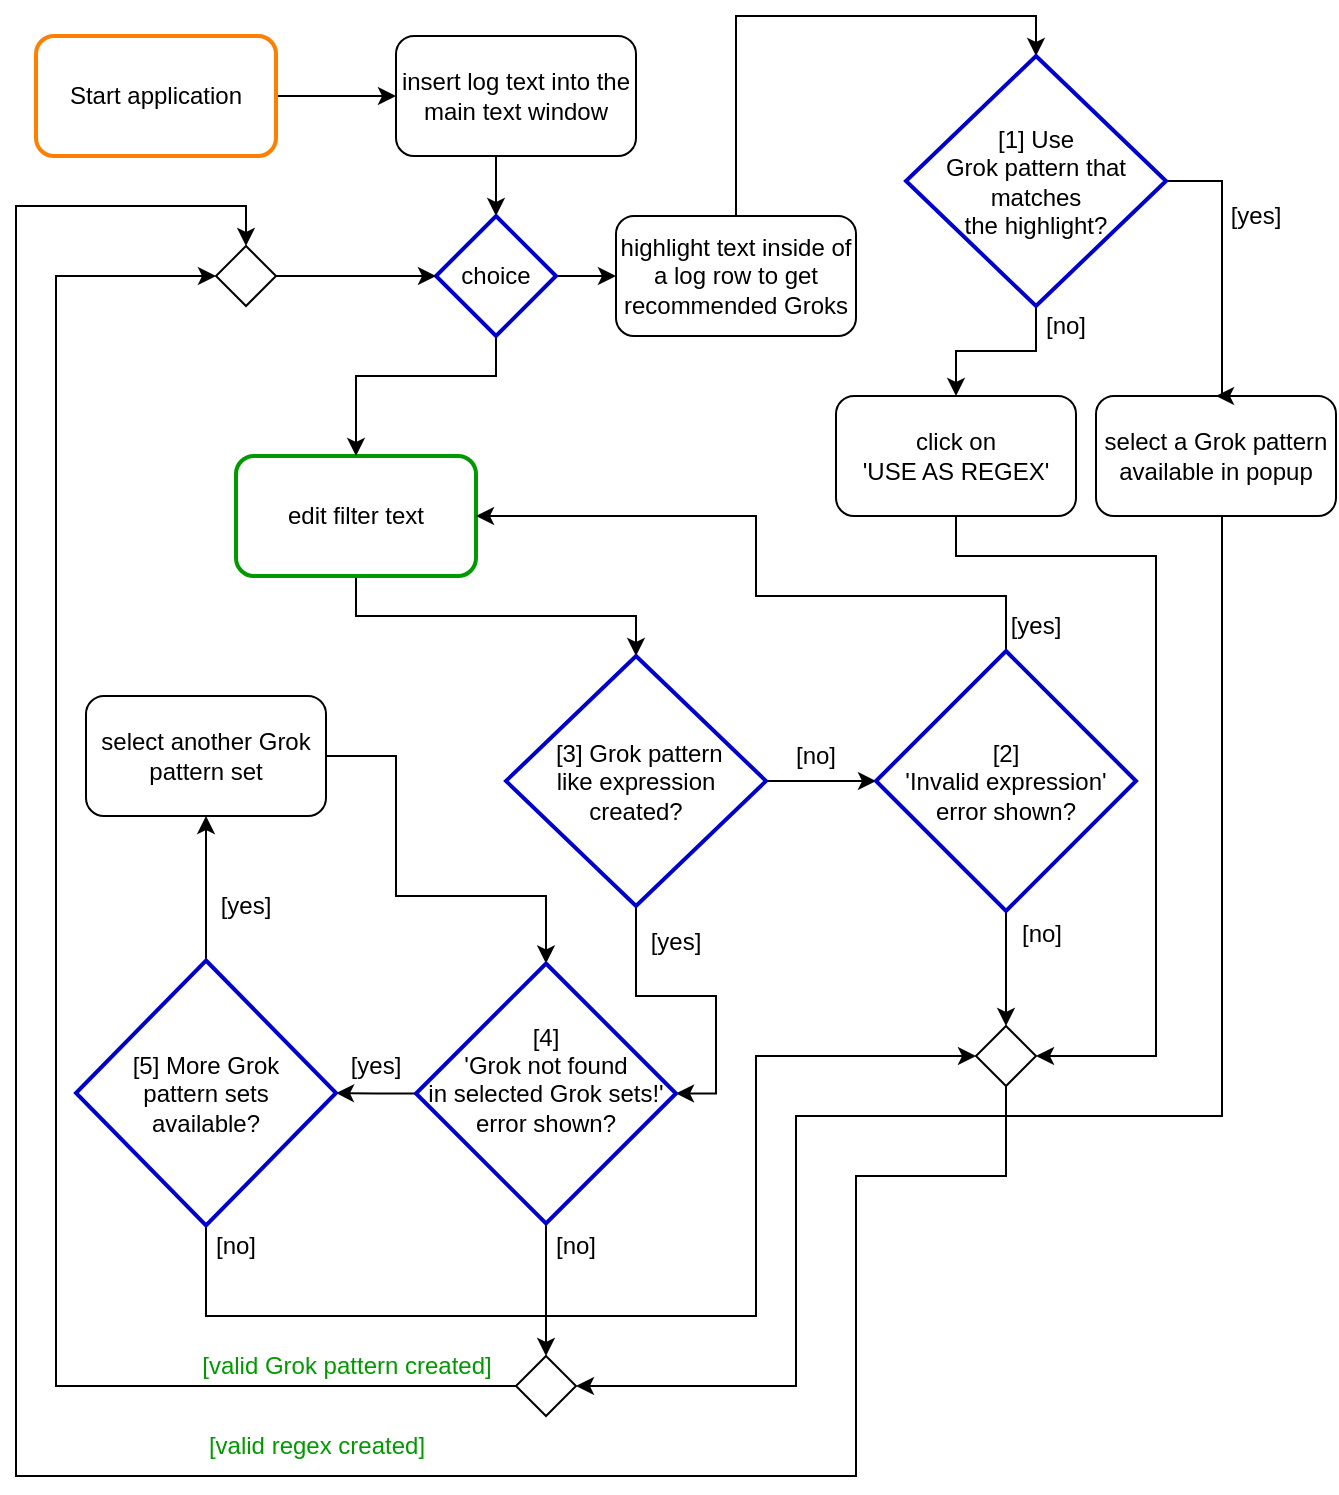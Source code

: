 <mxfile version="20.8.23" type="device"><diagram name="Page-1" id="U6_2hhhYiFKXSwadbpzi"><mxGraphModel dx="918" dy="559" grid="1" gridSize="10" guides="1" tooltips="1" connect="1" arrows="1" fold="1" page="1" pageScale="1" pageWidth="850" pageHeight="1100" math="0" shadow="0"><root><mxCell id="0"/><mxCell id="1" parent="0"/><mxCell id="IVcdGFhYxRYn4aq9v6YY-86" style="edgeStyle=orthogonalEdgeStyle;rounded=0;orthogonalLoop=1;jettySize=auto;html=1;exitX=1;exitY=0.5;exitDx=0;exitDy=0;entryX=0;entryY=0.5;entryDx=0;entryDy=0;" edge="1" parent="1" source="IVcdGFhYxRYn4aq9v6YY-1" target="IVcdGFhYxRYn4aq9v6YY-7"><mxGeometry relative="1" as="geometry"/></mxCell><mxCell id="IVcdGFhYxRYn4aq9v6YY-1" value="Start application" style="rounded=1;whiteSpace=wrap;html=1;strokeColor=#FF8000;strokeWidth=2;" vertex="1" parent="1"><mxGeometry x="120" y="80" width="120" height="60" as="geometry"/></mxCell><mxCell id="IVcdGFhYxRYn4aq9v6YY-182" style="edgeStyle=orthogonalEdgeStyle;rounded=0;orthogonalLoop=1;jettySize=auto;html=1;exitX=1;exitY=0.5;exitDx=0;exitDy=0;entryX=0.5;entryY=0;entryDx=0;entryDy=0;" edge="1" parent="1" source="IVcdGFhYxRYn4aq9v6YY-4" target="IVcdGFhYxRYn4aq9v6YY-32"><mxGeometry relative="1" as="geometry"><Array as="points"><mxPoint x="300" y="440"/><mxPoint x="300" y="510"/><mxPoint x="375" y="510"/></Array></mxGeometry></mxCell><mxCell id="IVcdGFhYxRYn4aq9v6YY-4" value="select another Grok pattern set" style="rounded=1;whiteSpace=wrap;html=1;" vertex="1" parent="1"><mxGeometry x="145" y="410" width="120" height="60" as="geometry"/></mxCell><mxCell id="IVcdGFhYxRYn4aq9v6YY-186" style="edgeStyle=orthogonalEdgeStyle;rounded=0;orthogonalLoop=1;jettySize=auto;html=1;exitX=0.5;exitY=1;exitDx=0;exitDy=0;entryX=0.5;entryY=0;entryDx=0;entryDy=0;" edge="1" parent="1" source="IVcdGFhYxRYn4aq9v6YY-7" target="IVcdGFhYxRYn4aq9v6YY-54"><mxGeometry relative="1" as="geometry"/></mxCell><mxCell id="IVcdGFhYxRYn4aq9v6YY-7" value="insert log text into the main text window" style="rounded=1;whiteSpace=wrap;html=1;" vertex="1" parent="1"><mxGeometry x="300" y="80" width="120" height="60" as="geometry"/></mxCell><mxCell id="IVcdGFhYxRYn4aq9v6YY-166" style="edgeStyle=orthogonalEdgeStyle;rounded=0;orthogonalLoop=1;jettySize=auto;html=1;exitX=0.5;exitY=1;exitDx=0;exitDy=0;entryX=0.5;entryY=0;entryDx=0;entryDy=0;" edge="1" parent="1" source="IVcdGFhYxRYn4aq9v6YY-12" target="IVcdGFhYxRYn4aq9v6YY-14"><mxGeometry relative="1" as="geometry"/></mxCell><mxCell id="IVcdGFhYxRYn4aq9v6YY-12" value="edit filter text" style="rounded=1;whiteSpace=wrap;html=1;strokeColor=#009900;strokeWidth=2;" vertex="1" parent="1"><mxGeometry x="220" y="290" width="120" height="60" as="geometry"/></mxCell><mxCell id="IVcdGFhYxRYn4aq9v6YY-161" style="edgeStyle=orthogonalEdgeStyle;rounded=0;orthogonalLoop=1;jettySize=auto;html=1;exitX=1;exitY=0.5;exitDx=0;exitDy=0;" edge="1" parent="1" source="IVcdGFhYxRYn4aq9v6YY-14" target="IVcdGFhYxRYn4aq9v6YY-23"><mxGeometry relative="1" as="geometry"/></mxCell><mxCell id="IVcdGFhYxRYn4aq9v6YY-181" style="edgeStyle=orthogonalEdgeStyle;rounded=0;orthogonalLoop=1;jettySize=auto;html=1;exitX=0.5;exitY=1;exitDx=0;exitDy=0;entryX=1;entryY=0.5;entryDx=0;entryDy=0;" edge="1" parent="1" source="IVcdGFhYxRYn4aq9v6YY-14" target="IVcdGFhYxRYn4aq9v6YY-32"><mxGeometry relative="1" as="geometry"><Array as="points"><mxPoint x="420" y="560"/><mxPoint x="460" y="560"/><mxPoint x="460" y="609"/></Array></mxGeometry></mxCell><mxCell id="IVcdGFhYxRYn4aq9v6YY-14" value="&amp;nbsp;[3] Grok pattern &lt;br&gt;like expression &lt;br&gt;created?" style="rhombus;whiteSpace=wrap;html=1;strokeColor=#0000CC;strokeWidth=2;" vertex="1" parent="1"><mxGeometry x="355" y="390" width="130" height="125" as="geometry"/></mxCell><mxCell id="IVcdGFhYxRYn4aq9v6YY-19" value="[no]" style="text;html=1;strokeColor=none;fillColor=none;align=center;verticalAlign=middle;whiteSpace=wrap;rounded=0;" vertex="1" parent="1"><mxGeometry x="480" y="425" width="60" height="30" as="geometry"/></mxCell><mxCell id="IVcdGFhYxRYn4aq9v6YY-45" style="edgeStyle=orthogonalEdgeStyle;rounded=0;orthogonalLoop=1;jettySize=auto;html=1;exitX=0.5;exitY=1;exitDx=0;exitDy=0;entryX=0.5;entryY=0;entryDx=0;entryDy=0;" edge="1" parent="1" source="IVcdGFhYxRYn4aq9v6YY-23" target="IVcdGFhYxRYn4aq9v6YY-116"><mxGeometry relative="1" as="geometry"><mxPoint x="710" y="730" as="targetPoint"/></mxGeometry></mxCell><mxCell id="IVcdGFhYxRYn4aq9v6YY-173" style="edgeStyle=orthogonalEdgeStyle;rounded=0;orthogonalLoop=1;jettySize=auto;html=1;exitX=0.5;exitY=0;exitDx=0;exitDy=0;entryX=1;entryY=0.5;entryDx=0;entryDy=0;" edge="1" parent="1" source="IVcdGFhYxRYn4aq9v6YY-23" target="IVcdGFhYxRYn4aq9v6YY-12"><mxGeometry relative="1" as="geometry"><Array as="points"><mxPoint x="605" y="360"/><mxPoint x="480" y="360"/><mxPoint x="480" y="320"/></Array></mxGeometry></mxCell><mxCell id="IVcdGFhYxRYn4aq9v6YY-23" value="&lt;div&gt;[2] &lt;br&gt;&lt;/div&gt;&lt;div&gt;'Invalid expression' error shown?&lt;/div&gt;" style="rhombus;whiteSpace=wrap;html=1;strokeColor=#0000CC;strokeWidth=2;" vertex="1" parent="1"><mxGeometry x="540" y="387.5" width="130" height="130" as="geometry"/></mxCell><mxCell id="IVcdGFhYxRYn4aq9v6YY-30" value="[yes]" style="text;html=1;strokeColor=none;fillColor=none;align=center;verticalAlign=middle;whiteSpace=wrap;rounded=0;" vertex="1" parent="1"><mxGeometry x="590" y="360" width="60" height="30" as="geometry"/></mxCell><mxCell id="IVcdGFhYxRYn4aq9v6YY-171" style="edgeStyle=orthogonalEdgeStyle;rounded=0;orthogonalLoop=1;jettySize=auto;html=1;exitX=0;exitY=0.5;exitDx=0;exitDy=0;entryX=1;entryY=0.5;entryDx=0;entryDy=0;" edge="1" parent="1" source="IVcdGFhYxRYn4aq9v6YY-32" target="IVcdGFhYxRYn4aq9v6YY-38"><mxGeometry relative="1" as="geometry"/></mxCell><mxCell id="IVcdGFhYxRYn4aq9v6YY-179" style="edgeStyle=orthogonalEdgeStyle;rounded=0;orthogonalLoop=1;jettySize=auto;html=1;exitX=0.5;exitY=1;exitDx=0;exitDy=0;entryX=0.5;entryY=0;entryDx=0;entryDy=0;" edge="1" parent="1" source="IVcdGFhYxRYn4aq9v6YY-32" target="IVcdGFhYxRYn4aq9v6YY-154"><mxGeometry relative="1" as="geometry"/></mxCell><mxCell id="IVcdGFhYxRYn4aq9v6YY-32" value="[4] &lt;br&gt;'Grok not found &lt;br&gt;&lt;div&gt;in selected Grok sets!'&lt;/div&gt;&lt;div&gt;error shown?&lt;br&gt;&lt;br&gt;&lt;/div&gt;" style="rhombus;whiteSpace=wrap;html=1;strokeColor=#0000CC;strokeWidth=2;" vertex="1" parent="1"><mxGeometry x="310" y="543.75" width="130" height="130" as="geometry"/></mxCell><mxCell id="IVcdGFhYxRYn4aq9v6YY-113" style="edgeStyle=orthogonalEdgeStyle;rounded=0;orthogonalLoop=1;jettySize=auto;html=1;exitX=0.5;exitY=1;exitDx=0;exitDy=0;entryX=0;entryY=0.5;entryDx=0;entryDy=0;" edge="1" parent="1" source="IVcdGFhYxRYn4aq9v6YY-38" target="IVcdGFhYxRYn4aq9v6YY-116"><mxGeometry relative="1" as="geometry"><mxPoint x="690" y="780" as="targetPoint"/><Array as="points"><mxPoint x="205" y="720"/><mxPoint x="480" y="720"/><mxPoint x="480" y="590"/></Array></mxGeometry></mxCell><mxCell id="IVcdGFhYxRYn4aq9v6YY-189" style="edgeStyle=orthogonalEdgeStyle;rounded=0;orthogonalLoop=1;jettySize=auto;html=1;exitX=0.5;exitY=0;exitDx=0;exitDy=0;" edge="1" parent="1" source="IVcdGFhYxRYn4aq9v6YY-38" target="IVcdGFhYxRYn4aq9v6YY-4"><mxGeometry relative="1" as="geometry"/></mxCell><mxCell id="IVcdGFhYxRYn4aq9v6YY-38" value="[5] More Grok &lt;br&gt;pattern sets &lt;br&gt;available?" style="rhombus;whiteSpace=wrap;html=1;strokeColor=#0000CC;strokeWidth=2;" vertex="1" parent="1"><mxGeometry x="140" y="542.25" width="130" height="132.5" as="geometry"/></mxCell><mxCell id="IVcdGFhYxRYn4aq9v6YY-79" style="edgeStyle=orthogonalEdgeStyle;rounded=0;orthogonalLoop=1;jettySize=auto;html=1;exitX=0.5;exitY=1;exitDx=0;exitDy=0;entryX=0.5;entryY=0;entryDx=0;entryDy=0;" edge="1" parent="1" source="IVcdGFhYxRYn4aq9v6YY-54" target="IVcdGFhYxRYn4aq9v6YY-12"><mxGeometry relative="1" as="geometry"><Array as="points"><mxPoint x="350" y="250"/><mxPoint x="280" y="250"/><mxPoint x="280" y="280"/></Array></mxGeometry></mxCell><mxCell id="IVcdGFhYxRYn4aq9v6YY-88" style="edgeStyle=orthogonalEdgeStyle;rounded=0;orthogonalLoop=1;jettySize=auto;html=1;exitX=1;exitY=0.5;exitDx=0;exitDy=0;entryX=0;entryY=0.5;entryDx=0;entryDy=0;" edge="1" parent="1" source="IVcdGFhYxRYn4aq9v6YY-54" target="IVcdGFhYxRYn4aq9v6YY-66"><mxGeometry relative="1" as="geometry"/></mxCell><mxCell id="IVcdGFhYxRYn4aq9v6YY-54" value="choice" style="rhombus;whiteSpace=wrap;html=1;strokeColor=#0000CC;strokeWidth=2;" vertex="1" parent="1"><mxGeometry x="320" y="170" width="60" height="60" as="geometry"/></mxCell><mxCell id="IVcdGFhYxRYn4aq9v6YY-98" style="edgeStyle=orthogonalEdgeStyle;rounded=0;orthogonalLoop=1;jettySize=auto;html=1;exitX=0.5;exitY=0;exitDx=0;exitDy=0;entryX=0.5;entryY=0;entryDx=0;entryDy=0;" edge="1" parent="1" source="IVcdGFhYxRYn4aq9v6YY-66" target="IVcdGFhYxRYn4aq9v6YY-75"><mxGeometry relative="1" as="geometry"><Array as="points"><mxPoint x="560" y="70"/><mxPoint x="695" y="70"/></Array></mxGeometry></mxCell><mxCell id="IVcdGFhYxRYn4aq9v6YY-66" value="highlight text inside of a log row to get recommended Groks" style="rounded=1;whiteSpace=wrap;html=1;" vertex="1" parent="1"><mxGeometry x="410" y="170" width="120" height="60" as="geometry"/></mxCell><mxCell id="IVcdGFhYxRYn4aq9v6YY-85" style="edgeStyle=orthogonalEdgeStyle;rounded=0;orthogonalLoop=1;jettySize=auto;html=1;exitX=0.5;exitY=1;exitDx=0;exitDy=0;entryX=1;entryY=0.5;entryDx=0;entryDy=0;" edge="1" parent="1" source="IVcdGFhYxRYn4aq9v6YY-69" target="IVcdGFhYxRYn4aq9v6YY-154"><mxGeometry relative="1" as="geometry"><mxPoint x="540" y="830" as="targetPoint"/><Array as="points"><mxPoint x="713" y="320"/><mxPoint x="713" y="620"/><mxPoint x="500" y="620"/><mxPoint x="500" y="755"/></Array></mxGeometry></mxCell><mxCell id="IVcdGFhYxRYn4aq9v6YY-69" value="select a Grok pattern available in popup" style="rounded=1;whiteSpace=wrap;html=1;" vertex="1" parent="1"><mxGeometry x="650" y="260" width="120" height="60" as="geometry"/></mxCell><mxCell id="IVcdGFhYxRYn4aq9v6YY-74" value="[no]" style="text;html=1;strokeColor=none;fillColor=none;align=center;verticalAlign=middle;whiteSpace=wrap;rounded=0;" vertex="1" parent="1"><mxGeometry x="360" y="670" width="60" height="30" as="geometry"/></mxCell><mxCell id="IVcdGFhYxRYn4aq9v6YY-97" style="edgeStyle=orthogonalEdgeStyle;rounded=0;orthogonalLoop=1;jettySize=auto;html=1;exitX=0.5;exitY=1;exitDx=0;exitDy=0;" edge="1" parent="1" source="IVcdGFhYxRYn4aq9v6YY-75" target="IVcdGFhYxRYn4aq9v6YY-81"><mxGeometry relative="1" as="geometry"/></mxCell><mxCell id="IVcdGFhYxRYn4aq9v6YY-101" style="edgeStyle=orthogonalEdgeStyle;rounded=0;orthogonalLoop=1;jettySize=auto;html=1;exitX=1;exitY=0.5;exitDx=0;exitDy=0;entryX=0.5;entryY=0;entryDx=0;entryDy=0;" edge="1" parent="1" source="IVcdGFhYxRYn4aq9v6YY-75" target="IVcdGFhYxRYn4aq9v6YY-69"><mxGeometry relative="1" as="geometry"><Array as="points"><mxPoint x="713" y="153"/></Array></mxGeometry></mxCell><mxCell id="IVcdGFhYxRYn4aq9v6YY-75" value="[1] Use &lt;br&gt;Grok pattern that matches &lt;br&gt;the highlight?" style="rhombus;whiteSpace=wrap;html=1;strokeColor=#0000CC;strokeWidth=2;" vertex="1" parent="1"><mxGeometry x="555" y="90" width="130" height="125" as="geometry"/></mxCell><mxCell id="IVcdGFhYxRYn4aq9v6YY-96" style="edgeStyle=orthogonalEdgeStyle;rounded=0;orthogonalLoop=1;jettySize=auto;html=1;exitX=0.5;exitY=1;exitDx=0;exitDy=0;entryX=1;entryY=0.5;entryDx=0;entryDy=0;" edge="1" parent="1" source="IVcdGFhYxRYn4aq9v6YY-81" target="IVcdGFhYxRYn4aq9v6YY-116"><mxGeometry relative="1" as="geometry"><Array as="points"><mxPoint x="580" y="340"/><mxPoint x="680" y="340"/><mxPoint x="680" y="590"/></Array></mxGeometry></mxCell><mxCell id="IVcdGFhYxRYn4aq9v6YY-81" value="click on &lt;br&gt;'USE AS REGEX'" style="rounded=1;whiteSpace=wrap;html=1;" vertex="1" parent="1"><mxGeometry x="520" y="260" width="120" height="60" as="geometry"/></mxCell><mxCell id="IVcdGFhYxRYn4aq9v6YY-102" value="[no]" style="text;html=1;strokeColor=none;fillColor=none;align=center;verticalAlign=middle;whiteSpace=wrap;rounded=0;" vertex="1" parent="1"><mxGeometry x="605" y="210" width="60" height="30" as="geometry"/></mxCell><mxCell id="IVcdGFhYxRYn4aq9v6YY-103" value="[yes]" style="text;html=1;strokeColor=none;fillColor=none;align=center;verticalAlign=middle;whiteSpace=wrap;rounded=0;" vertex="1" parent="1"><mxGeometry x="700" y="155" width="60" height="30" as="geometry"/></mxCell><mxCell id="IVcdGFhYxRYn4aq9v6YY-115" style="edgeStyle=orthogonalEdgeStyle;rounded=0;orthogonalLoop=1;jettySize=auto;html=1;exitX=1;exitY=0.5;exitDx=0;exitDy=0;entryX=0;entryY=0.5;entryDx=0;entryDy=0;" edge="1" parent="1" source="IVcdGFhYxRYn4aq9v6YY-114" target="IVcdGFhYxRYn4aq9v6YY-54"><mxGeometry relative="1" as="geometry"/></mxCell><mxCell id="IVcdGFhYxRYn4aq9v6YY-114" value="" style="rhombus;whiteSpace=wrap;html=1;strokeColor=default;strokeWidth=1;" vertex="1" parent="1"><mxGeometry x="210" y="185" width="30" height="30" as="geometry"/></mxCell><mxCell id="IVcdGFhYxRYn4aq9v6YY-192" style="edgeStyle=orthogonalEdgeStyle;rounded=0;orthogonalLoop=1;jettySize=auto;html=1;exitX=0.5;exitY=1;exitDx=0;exitDy=0;entryX=0.5;entryY=0;entryDx=0;entryDy=0;" edge="1" parent="1" source="IVcdGFhYxRYn4aq9v6YY-116" target="IVcdGFhYxRYn4aq9v6YY-114"><mxGeometry relative="1" as="geometry"><Array as="points"><mxPoint x="605" y="650"/><mxPoint x="530" y="650"/><mxPoint x="530" y="800"/><mxPoint x="110" y="800"/><mxPoint x="110" y="165"/><mxPoint x="225" y="165"/></Array></mxGeometry></mxCell><mxCell id="IVcdGFhYxRYn4aq9v6YY-116" value="" style="rhombus;whiteSpace=wrap;html=1;strokeColor=default;strokeWidth=1;" vertex="1" parent="1"><mxGeometry x="590" y="575" width="30" height="30" as="geometry"/></mxCell><mxCell id="IVcdGFhYxRYn4aq9v6YY-151" value="[no]" style="text;html=1;strokeColor=none;fillColor=none;align=center;verticalAlign=middle;whiteSpace=wrap;rounded=0;" vertex="1" parent="1"><mxGeometry x="593" y="513.75" width="60" height="30" as="geometry"/></mxCell><mxCell id="IVcdGFhYxRYn4aq9v6YY-190" style="edgeStyle=orthogonalEdgeStyle;rounded=0;orthogonalLoop=1;jettySize=auto;html=1;exitX=0;exitY=0.5;exitDx=0;exitDy=0;entryX=0;entryY=0.5;entryDx=0;entryDy=0;" edge="1" parent="1" source="IVcdGFhYxRYn4aq9v6YY-154" target="IVcdGFhYxRYn4aq9v6YY-114"><mxGeometry relative="1" as="geometry"><mxPoint x="70" y="240" as="targetPoint"/><Array as="points"><mxPoint x="130" y="755"/><mxPoint x="130" y="200"/></Array></mxGeometry></mxCell><mxCell id="IVcdGFhYxRYn4aq9v6YY-154" value="" style="rhombus;whiteSpace=wrap;html=1;strokeColor=default;strokeWidth=1;" vertex="1" parent="1"><mxGeometry x="360" y="740" width="30" height="30" as="geometry"/></mxCell><mxCell id="IVcdGFhYxRYn4aq9v6YY-194" value="[yes]" style="text;html=1;strokeColor=none;fillColor=none;align=center;verticalAlign=middle;whiteSpace=wrap;rounded=0;" vertex="1" parent="1"><mxGeometry x="410" y="517.5" width="60" height="30" as="geometry"/></mxCell><mxCell id="IVcdGFhYxRYn4aq9v6YY-196" value="[yes]" style="text;html=1;strokeColor=none;fillColor=none;align=center;verticalAlign=middle;whiteSpace=wrap;rounded=0;" vertex="1" parent="1"><mxGeometry x="260" y="580" width="60" height="30" as="geometry"/></mxCell><mxCell id="IVcdGFhYxRYn4aq9v6YY-197" value="[yes]" style="text;html=1;strokeColor=none;fillColor=none;align=center;verticalAlign=middle;whiteSpace=wrap;rounded=0;" vertex="1" parent="1"><mxGeometry x="195" y="500" width="60" height="30" as="geometry"/></mxCell><mxCell id="IVcdGFhYxRYn4aq9v6YY-198" value="[no]" style="text;html=1;strokeColor=none;fillColor=none;align=center;verticalAlign=middle;whiteSpace=wrap;rounded=0;" vertex="1" parent="1"><mxGeometry x="190" y="670" width="60" height="30" as="geometry"/></mxCell><mxCell id="IVcdGFhYxRYn4aq9v6YY-199" value="&lt;font color=&quot;#009900&quot;&gt;[valid regex created]&lt;/font&gt;" style="text;html=1;align=center;verticalAlign=middle;resizable=0;points=[];autosize=1;strokeColor=none;fillColor=none;" vertex="1" parent="1"><mxGeometry x="195" y="770" width="130" height="30" as="geometry"/></mxCell><mxCell id="IVcdGFhYxRYn4aq9v6YY-200" value="&lt;font color=&quot;#009900&quot;&gt;[valid Grok pattern created]&lt;/font&gt;" style="text;html=1;align=center;verticalAlign=middle;resizable=0;points=[];autosize=1;strokeColor=none;fillColor=none;" vertex="1" parent="1"><mxGeometry x="190" y="730" width="170" height="30" as="geometry"/></mxCell></root></mxGraphModel></diagram></mxfile>